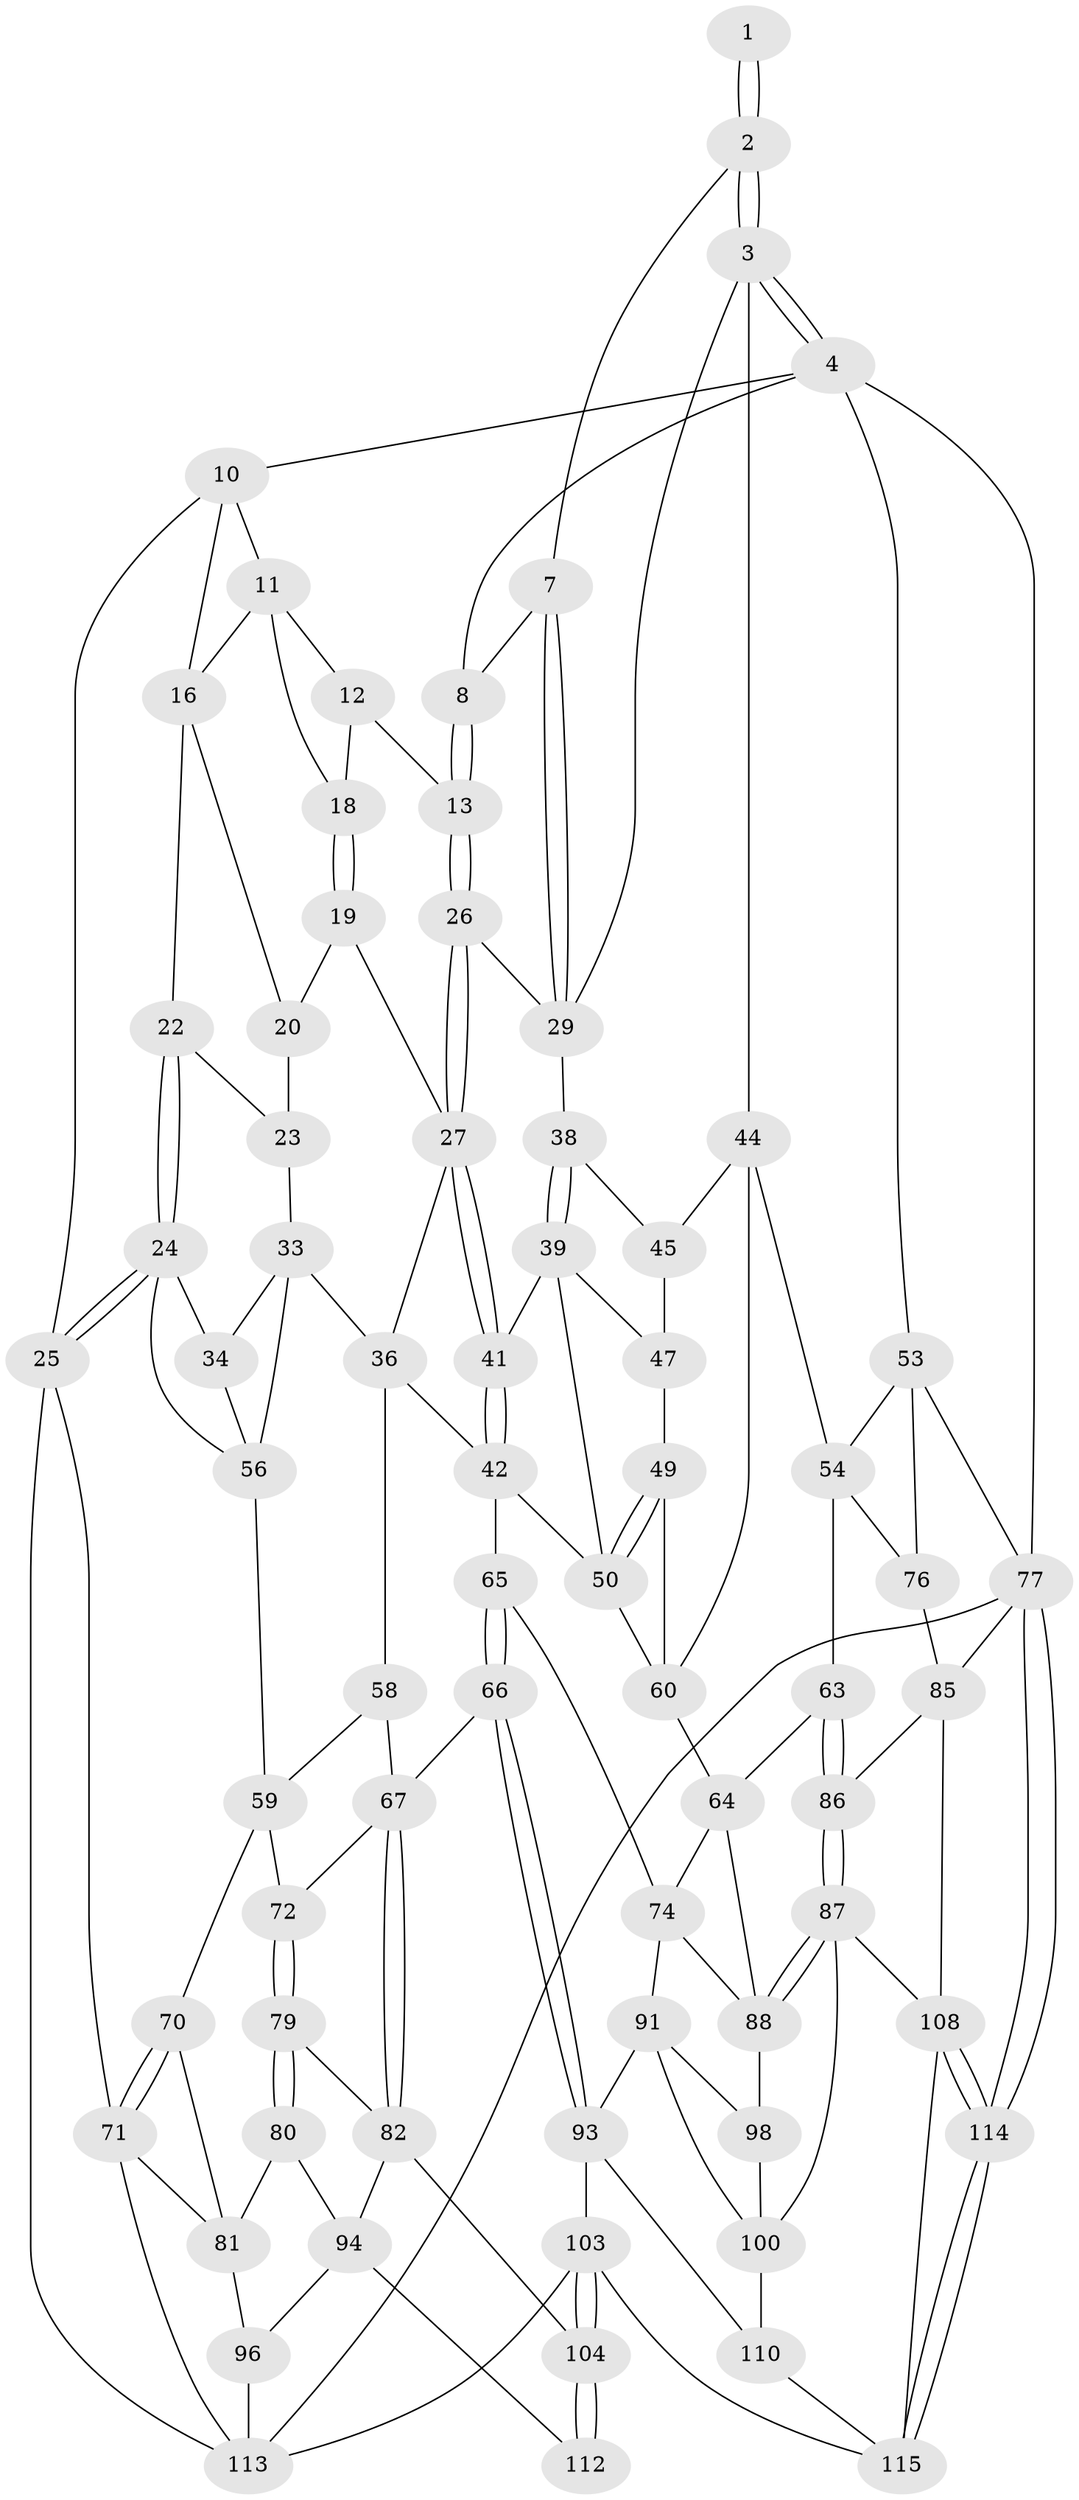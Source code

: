 // Generated by graph-tools (version 1.1) at 2025/24/03/03/25 07:24:35]
// undirected, 72 vertices, 155 edges
graph export_dot {
graph [start="1"]
  node [color=gray90,style=filled];
  1 [pos="+0.8398744003190162+0"];
  2 [pos="+0.9776082858082297+0.17574273440948374",super="+6"];
  3 [pos="+1+0.24482393181306822",super="+30"];
  4 [pos="+1+0.2783694278596258",super="+5"];
  7 [pos="+0.7665144471057226+0.08533315278255367"];
  8 [pos="+0.7511057671179836+0.03282531639276612",super="+9"];
  10 [pos="+0.08376975389717375+0"];
  11 [pos="+0.37387721178730227+0",super="+15"];
  12 [pos="+0.5983627993297834+0",super="+14"];
  13 [pos="+0.6256032119258581+0.09331445488574208"];
  16 [pos="+0.34051668177472344+0",super="+17"];
  18 [pos="+0.4940033351986708+0.09424163587461591"];
  19 [pos="+0.5030420459705887+0.1931405640454206"];
  20 [pos="+0.3174540794862982+0.17061161750643145",super="+21"];
  22 [pos="+0.09629988820312922+0.11525747094192251"];
  23 [pos="+0.11001246882003099+0.11840365441510384",super="+32"];
  24 [pos="+0+0.2869847505079557",super="+35"];
  25 [pos="+0+0.2880234144208724"];
  26 [pos="+0.6275289967617592+0.20892683445542864"];
  27 [pos="+0.6197945178417861+0.2122118619181196",super="+28"];
  29 [pos="+0.703649035707678+0.2190849821558799",super="+31"];
  33 [pos="+0.28884035556572113+0.21485089374324762",super="+37"];
  34 [pos="+0.037737914821440836+0.31961838974508805"];
  36 [pos="+0.42026590283806714+0.4318572329933592",super="+43"];
  38 [pos="+0.7399576022387487+0.28862562684191456"];
  39 [pos="+0.6510012090611145+0.38421018358776915",super="+40"];
  41 [pos="+0.6045445792057168+0.38056464245889865"];
  42 [pos="+0.4465830061021017+0.45891450960127855",super="+52"];
  44 [pos="+0.8356391001118544+0.3770371701748567",super="+55"];
  45 [pos="+0.7234691860014125+0.4404778821531561",super="+46"];
  47 [pos="+0.6701479442258387+0.39405635758123164",super="+48"];
  49 [pos="+0.715463084522666+0.463487126268543"];
  50 [pos="+0.6643369632555389+0.496160044023833",super="+51"];
  53 [pos="+1+0.36059882028529505",super="+75"];
  54 [pos="+0.8635451869143906+0.5428783044244703",super="+62"];
  56 [pos="+0.22939132458486014+0.3913910304127248",super="+57"];
  58 [pos="+0.3704010869010087+0.5225468443966105"];
  59 [pos="+0.17524599735328558+0.5335365101994894",super="+69"];
  60 [pos="+0.7615314223333933+0.4942566653623192",super="+61"];
  63 [pos="+0.7746574168584581+0.684089534474931"];
  64 [pos="+0.7269246935999542+0.6778707396336999",super="+73"];
  65 [pos="+0.49595181696508783+0.714223737511245"];
  66 [pos="+0.43604446464379376+0.7438693757948444"];
  67 [pos="+0.38010177235932424+0.7393832188111071",super="+68"];
  70 [pos="+0+0.6493939542301075"];
  71 [pos="+0+0.6463855675990183",super="+111"];
  72 [pos="+0.1804117199218644+0.6314172890330189"];
  74 [pos="+0.5290682218514525+0.7254320185474707",super="+90"];
  76 [pos="+0.9833206579277056+0.6674078804272401"];
  77 [pos="+1+1",super="+78"];
  79 [pos="+0.180584167254727+0.674195641723665",super="+83"];
  80 [pos="+0.09656286835367478+0.7607071667524158",super="+84"];
  81 [pos="+0.06159871754284518+0.7639480943530147",super="+97"];
  82 [pos="+0.3372015874925611+0.7800872343062071",super="+106"];
  85 [pos="+0.8558998050964051+0.806188595447956",super="+107"];
  86 [pos="+0.817989376348251+0.7749830686255704"];
  87 [pos="+0.7020654095986202+0.9176280519332629",super="+99"];
  88 [pos="+0.6620336819163765+0.8191312258433406",super="+89"];
  91 [pos="+0.5495572116007711+0.843004049788999",super="+92"];
  93 [pos="+0.4809867531742759+0.8751467943231042",super="+102"];
  94 [pos="+0.20428476932800083+0.8313724718068667",super="+95"];
  96 [pos="+0.12620465555872498+0.9324307753964667"];
  98 [pos="+0.6089880858397375+0.8280801097807514"];
  100 [pos="+0.5978284336361471+0.9178968307570387",super="+101"];
  103 [pos="+0.4059559573707308+1",super="+117"];
  104 [pos="+0.40367931170282095+1",super="+105"];
  108 [pos="+0.8513155099183909+0.9085202669544669",super="+109"];
  110 [pos="+0.5774099067994007+0.9294156202542853"];
  112 [pos="+0.20579936137208268+0.912826939990826"];
  113 [pos="+0+1",super="+118"];
  114 [pos="+1+1"];
  115 [pos="+0.7198153940695631+1",super="+116"];
  1 -- 2 [weight=2];
  1 -- 2;
  2 -- 3;
  2 -- 3;
  2 -- 7;
  3 -- 4;
  3 -- 4;
  3 -- 44;
  3 -- 29;
  4 -- 53;
  4 -- 77;
  4 -- 10;
  4 -- 8;
  7 -- 8;
  7 -- 29;
  7 -- 29;
  8 -- 13;
  8 -- 13;
  10 -- 11;
  10 -- 25;
  10 -- 16;
  11 -- 12;
  11 -- 16;
  11 -- 18;
  12 -- 18;
  12 -- 13;
  13 -- 26;
  13 -- 26;
  16 -- 22;
  16 -- 20;
  18 -- 19;
  18 -- 19;
  19 -- 20;
  19 -- 27;
  20 -- 23 [weight=2];
  22 -- 23;
  22 -- 24;
  22 -- 24;
  23 -- 33;
  24 -- 25;
  24 -- 25;
  24 -- 34;
  24 -- 56;
  25 -- 71;
  25 -- 113;
  26 -- 27;
  26 -- 27;
  26 -- 29;
  27 -- 41;
  27 -- 41;
  27 -- 36;
  29 -- 38;
  33 -- 34;
  33 -- 56;
  33 -- 36;
  34 -- 56;
  36 -- 42;
  36 -- 58;
  38 -- 39;
  38 -- 39;
  38 -- 45;
  39 -- 47;
  39 -- 41;
  39 -- 50;
  41 -- 42;
  41 -- 42;
  42 -- 65;
  42 -- 50;
  44 -- 45;
  44 -- 54;
  44 -- 60;
  45 -- 47 [weight=2];
  47 -- 49;
  49 -- 50;
  49 -- 50;
  49 -- 60;
  50 -- 60;
  53 -- 54;
  53 -- 77;
  53 -- 76;
  54 -- 76;
  54 -- 63;
  56 -- 59;
  58 -- 59;
  58 -- 67;
  59 -- 72;
  59 -- 70;
  60 -- 64;
  63 -- 64;
  63 -- 86;
  63 -- 86;
  64 -- 74;
  64 -- 88;
  65 -- 66;
  65 -- 66;
  65 -- 74;
  66 -- 67;
  66 -- 93;
  66 -- 93;
  67 -- 82;
  67 -- 82;
  67 -- 72;
  70 -- 71;
  70 -- 71;
  70 -- 81;
  71 -- 113;
  71 -- 81;
  72 -- 79;
  72 -- 79;
  74 -- 91;
  74 -- 88;
  76 -- 85;
  77 -- 114;
  77 -- 114;
  77 -- 113;
  77 -- 85;
  79 -- 80 [weight=2];
  79 -- 80;
  79 -- 82;
  80 -- 81;
  80 -- 94;
  81 -- 96;
  82 -- 104;
  82 -- 94;
  85 -- 86;
  85 -- 108;
  86 -- 87;
  86 -- 87;
  87 -- 88;
  87 -- 88;
  87 -- 100;
  87 -- 108;
  88 -- 98;
  91 -- 98;
  91 -- 93;
  91 -- 100;
  93 -- 110;
  93 -- 103;
  94 -- 96;
  94 -- 112;
  96 -- 113;
  98 -- 100;
  100 -- 110;
  103 -- 104;
  103 -- 104;
  103 -- 113;
  103 -- 115;
  104 -- 112 [weight=2];
  104 -- 112;
  108 -- 114;
  108 -- 114;
  108 -- 115;
  110 -- 115;
  114 -- 115;
  114 -- 115;
}
